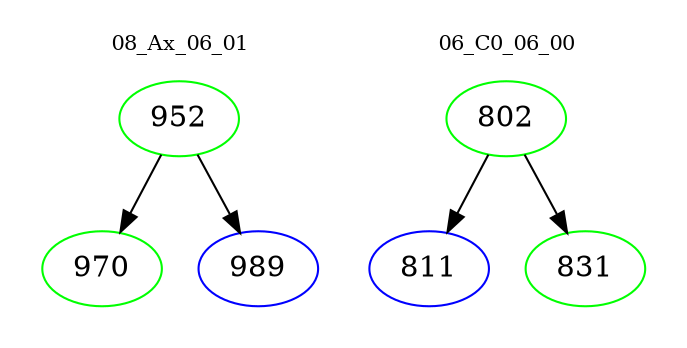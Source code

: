 digraph{
subgraph cluster_0 {
color = white
label = "08_Ax_06_01";
fontsize=10;
T0_952 [label="952", color="green"]
T0_952 -> T0_970 [color="black"]
T0_970 [label="970", color="green"]
T0_952 -> T0_989 [color="black"]
T0_989 [label="989", color="blue"]
}
subgraph cluster_1 {
color = white
label = "06_C0_06_00";
fontsize=10;
T1_802 [label="802", color="green"]
T1_802 -> T1_811 [color="black"]
T1_811 [label="811", color="blue"]
T1_802 -> T1_831 [color="black"]
T1_831 [label="831", color="green"]
}
}
